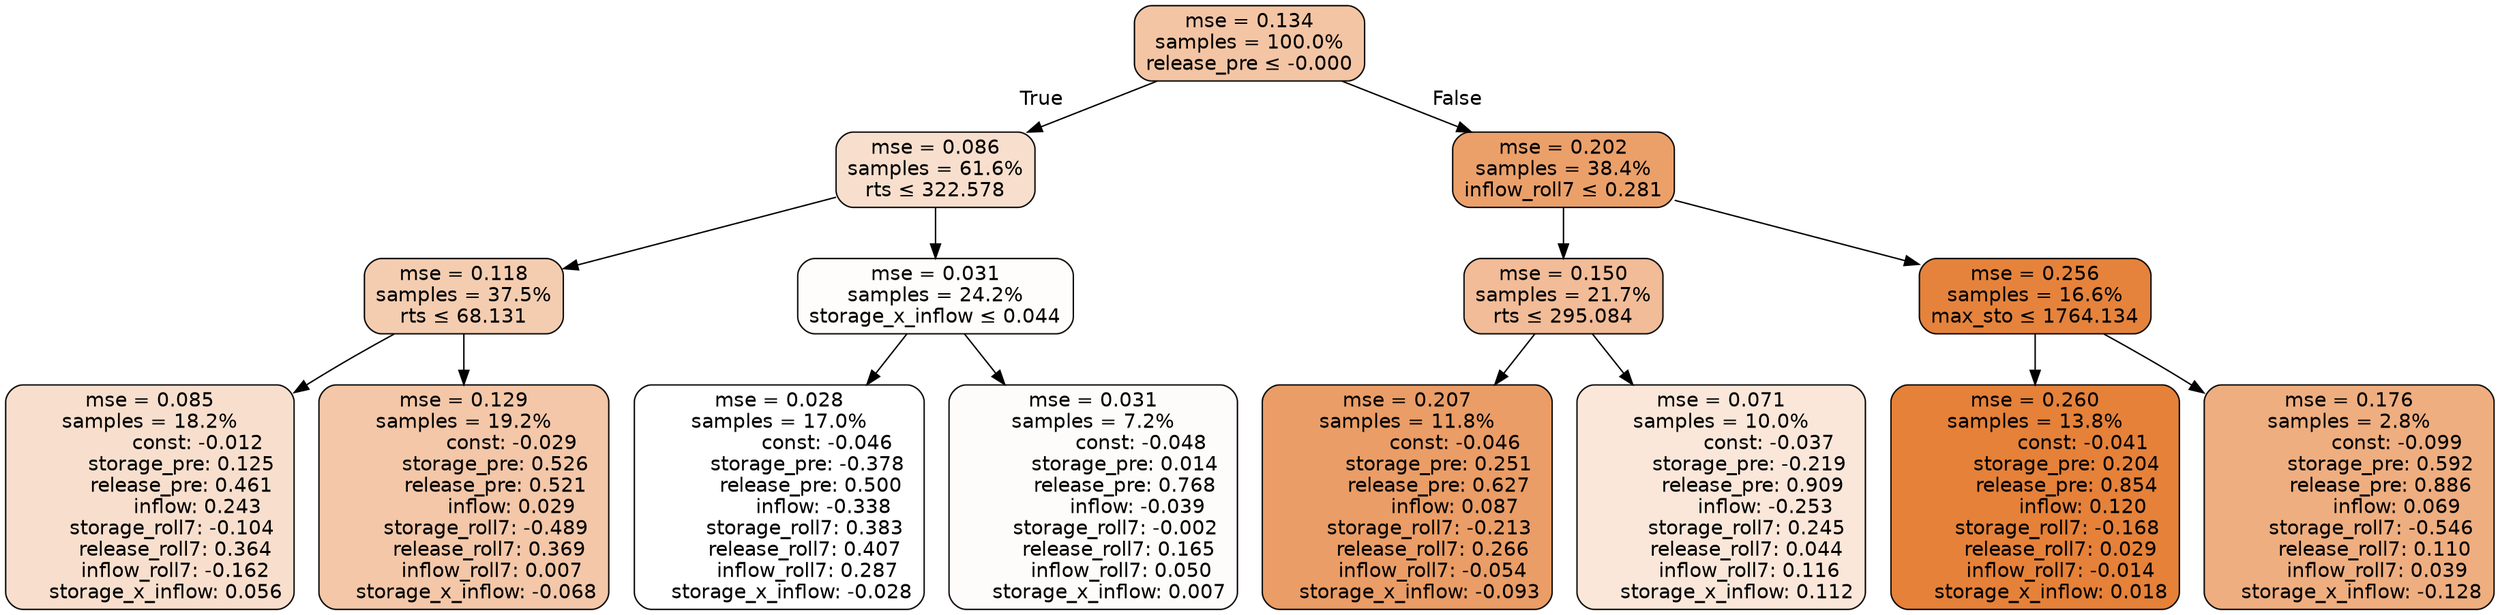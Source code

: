 digraph tree {
bgcolor="transparent"
node [shape=rectangle, style="filled, rounded", color="black", fontname=helvetica] ;
edge [fontname=helvetica] ;
	"0" [label="mse = 0.134
samples = 100.0%
release_pre &le; -0.000", fillcolor="#f3c5a4"]
	"1" [label="mse = 0.086
samples = 61.6%
rts &le; 322.578", fillcolor="#f8dfcd"]
	"2" [label="mse = 0.118
samples = 37.5%
rts &le; 68.131", fillcolor="#f4cdb1"]
	"3" [label="mse = 0.085
samples = 18.2%
               const: -0.012
          storage_pre: 0.125
          release_pre: 0.461
               inflow: 0.243
       storage_roll7: -0.104
        release_roll7: 0.364
        inflow_roll7: -0.162
     storage_x_inflow: 0.056", fillcolor="#f8dfcd"]
	"4" [label="mse = 0.129
samples = 19.2%
               const: -0.029
          storage_pre: 0.526
          release_pre: 0.521
               inflow: 0.029
       storage_roll7: -0.489
        release_roll7: 0.369
         inflow_roll7: 0.007
    storage_x_inflow: -0.068", fillcolor="#f3c7a8"]
	"5" [label="mse = 0.031
samples = 24.2%
storage_x_inflow &le; 0.044", fillcolor="#fefdfb"]
	"6" [label="mse = 0.028
samples = 17.0%
               const: -0.046
         storage_pre: -0.378
          release_pre: 0.500
              inflow: -0.338
        storage_roll7: 0.383
        release_roll7: 0.407
         inflow_roll7: 0.287
    storage_x_inflow: -0.028", fillcolor="#ffffff"]
	"7" [label="mse = 0.031
samples = 7.2%
               const: -0.048
          storage_pre: 0.014
          release_pre: 0.768
              inflow: -0.039
       storage_roll7: -0.002
        release_roll7: 0.165
         inflow_roll7: 0.050
     storage_x_inflow: 0.007", fillcolor="#fefcfb"]
	"8" [label="mse = 0.202
samples = 38.4%
inflow_roll7 &le; 0.281", fillcolor="#eba06a"]
	"9" [label="mse = 0.150
samples = 21.7%
rts &le; 295.084", fillcolor="#f1bc97"]
	"10" [label="mse = 0.207
samples = 11.8%
               const: -0.046
          storage_pre: 0.251
          release_pre: 0.627
               inflow: 0.087
       storage_roll7: -0.213
        release_roll7: 0.266
        inflow_roll7: -0.054
    storage_x_inflow: -0.093", fillcolor="#ea9d66"]
	"11" [label="mse = 0.071
samples = 10.0%
               const: -0.037
         storage_pre: -0.219
          release_pre: 0.909
              inflow: -0.253
        storage_roll7: 0.245
        release_roll7: 0.044
         inflow_roll7: 0.116
     storage_x_inflow: 0.112", fillcolor="#fae7d9"]
	"12" [label="mse = 0.256
samples = 16.6%
max_sto &le; 1764.134", fillcolor="#e5833c"]
	"13" [label="mse = 0.260
samples = 13.8%
               const: -0.041
          storage_pre: 0.204
          release_pre: 0.854
               inflow: 0.120
       storage_roll7: -0.168
        release_roll7: 0.029
        inflow_roll7: -0.014
     storage_x_inflow: 0.018", fillcolor="#e58139"]
	"14" [label="mse = 0.176
samples = 2.8%
               const: -0.099
          storage_pre: 0.592
          release_pre: 0.886
               inflow: 0.069
       storage_roll7: -0.546
        release_roll7: 0.110
         inflow_roll7: 0.039
    storage_x_inflow: -0.128", fillcolor="#eeae80"]

	"0" -> "1" [labeldistance=2.5, labelangle=45, headlabel="True"]
	"1" -> "2"
	"2" -> "3"
	"2" -> "4"
	"1" -> "5"
	"5" -> "6"
	"5" -> "7"
	"0" -> "8" [labeldistance=2.5, labelangle=-45, headlabel="False"]
	"8" -> "9"
	"9" -> "10"
	"9" -> "11"
	"8" -> "12"
	"12" -> "13"
	"12" -> "14"
}